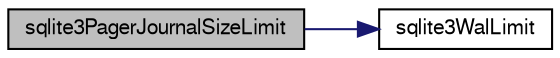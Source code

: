 digraph "sqlite3PagerJournalSizeLimit"
{
  edge [fontname="FreeSans",fontsize="10",labelfontname="FreeSans",labelfontsize="10"];
  node [fontname="FreeSans",fontsize="10",shape=record];
  rankdir="LR";
  Node630675 [label="sqlite3PagerJournalSizeLimit",height=0.2,width=0.4,color="black", fillcolor="grey75", style="filled", fontcolor="black"];
  Node630675 -> Node630676 [color="midnightblue",fontsize="10",style="solid",fontname="FreeSans"];
  Node630676 [label="sqlite3WalLimit",height=0.2,width=0.4,color="black", fillcolor="white", style="filled",URL="$sqlite3_8c.html#a91fe2ad3be0f329266551b7162e8ba55"];
}
